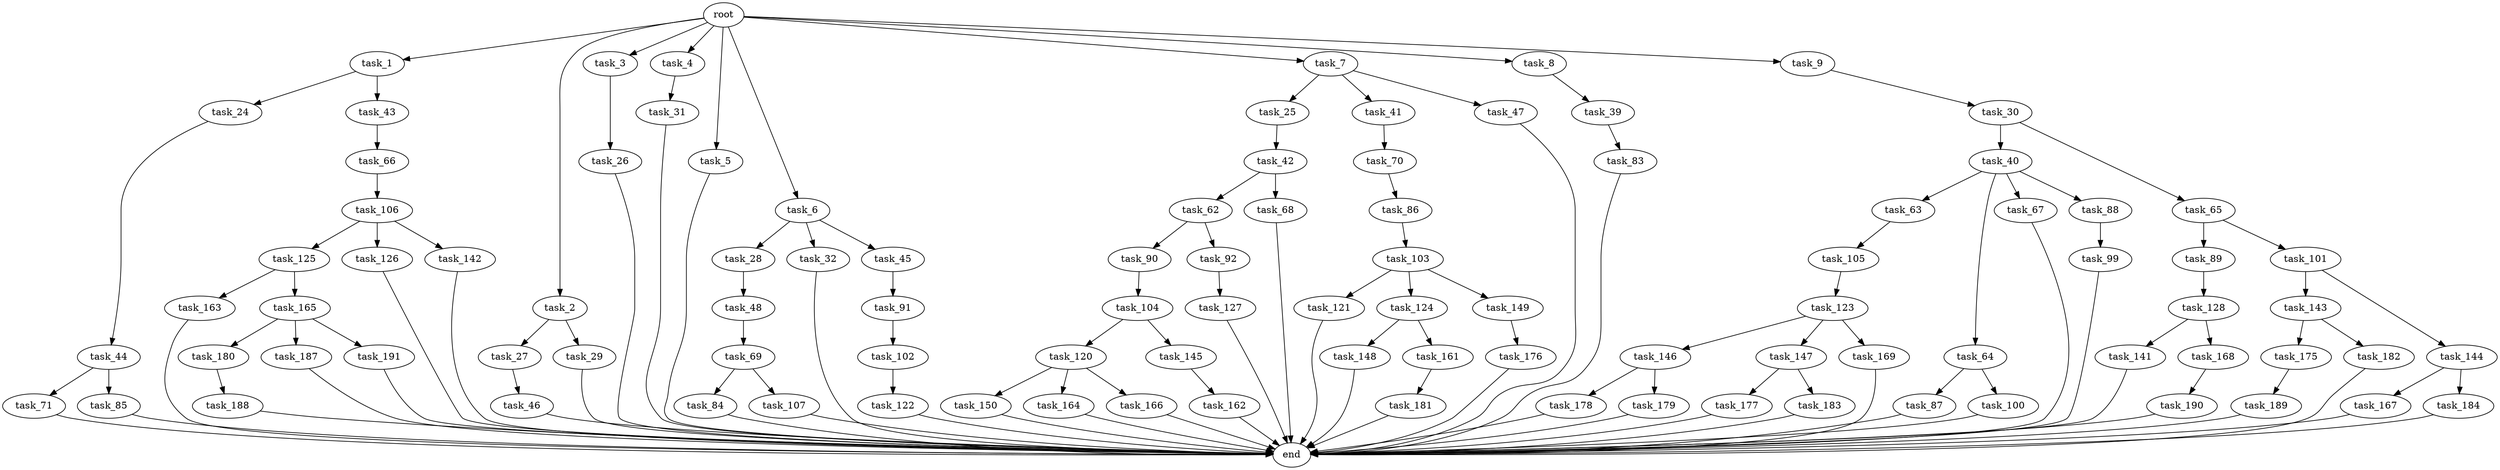 digraph G {
  root [size="0.000000"];
  task_1 [size="1024.000000"];
  task_2 [size="1024.000000"];
  task_3 [size="1024.000000"];
  task_4 [size="1024.000000"];
  task_5 [size="1024.000000"];
  task_6 [size="1024.000000"];
  task_7 [size="1024.000000"];
  task_8 [size="1024.000000"];
  task_9 [size="1024.000000"];
  task_24 [size="214748364800.000000"];
  task_25 [size="549755813888.000000"];
  task_26 [size="214748364800.000000"];
  task_27 [size="309237645312.000000"];
  task_28 [size="137438953472.000000"];
  task_29 [size="309237645312.000000"];
  task_30 [size="309237645312.000000"];
  task_31 [size="858993459200.000000"];
  task_32 [size="137438953472.000000"];
  task_39 [size="137438953472.000000"];
  task_40 [size="214748364800.000000"];
  task_41 [size="549755813888.000000"];
  task_42 [size="214748364800.000000"];
  task_43 [size="214748364800.000000"];
  task_44 [size="420906795008.000000"];
  task_45 [size="137438953472.000000"];
  task_46 [size="137438953472.000000"];
  task_47 [size="549755813888.000000"];
  task_48 [size="420906795008.000000"];
  task_62 [size="214748364800.000000"];
  task_63 [size="137438953472.000000"];
  task_64 [size="137438953472.000000"];
  task_65 [size="214748364800.000000"];
  task_66 [size="137438953472.000000"];
  task_67 [size="137438953472.000000"];
  task_68 [size="214748364800.000000"];
  task_69 [size="695784701952.000000"];
  task_70 [size="34359738368.000000"];
  task_71 [size="420906795008.000000"];
  task_83 [size="214748364800.000000"];
  task_84 [size="137438953472.000000"];
  task_85 [size="420906795008.000000"];
  task_86 [size="309237645312.000000"];
  task_87 [size="309237645312.000000"];
  task_88 [size="137438953472.000000"];
  task_89 [size="77309411328.000000"];
  task_90 [size="214748364800.000000"];
  task_91 [size="695784701952.000000"];
  task_92 [size="214748364800.000000"];
  task_99 [size="77309411328.000000"];
  task_100 [size="309237645312.000000"];
  task_101 [size="77309411328.000000"];
  task_102 [size="34359738368.000000"];
  task_103 [size="309237645312.000000"];
  task_104 [size="34359738368.000000"];
  task_105 [size="549755813888.000000"];
  task_106 [size="214748364800.000000"];
  task_107 [size="137438953472.000000"];
  task_120 [size="858993459200.000000"];
  task_121 [size="420906795008.000000"];
  task_122 [size="420906795008.000000"];
  task_123 [size="695784701952.000000"];
  task_124 [size="420906795008.000000"];
  task_125 [size="420906795008.000000"];
  task_126 [size="420906795008.000000"];
  task_127 [size="858993459200.000000"];
  task_128 [size="34359738368.000000"];
  task_141 [size="549755813888.000000"];
  task_142 [size="420906795008.000000"];
  task_143 [size="137438953472.000000"];
  task_144 [size="137438953472.000000"];
  task_145 [size="858993459200.000000"];
  task_146 [size="309237645312.000000"];
  task_147 [size="309237645312.000000"];
  task_148 [size="420906795008.000000"];
  task_149 [size="420906795008.000000"];
  task_150 [size="137438953472.000000"];
  task_161 [size="420906795008.000000"];
  task_162 [size="137438953472.000000"];
  task_163 [size="309237645312.000000"];
  task_164 [size="137438953472.000000"];
  task_165 [size="309237645312.000000"];
  task_166 [size="137438953472.000000"];
  task_167 [size="858993459200.000000"];
  task_168 [size="549755813888.000000"];
  task_169 [size="309237645312.000000"];
  task_175 [size="137438953472.000000"];
  task_176 [size="420906795008.000000"];
  task_177 [size="214748364800.000000"];
  task_178 [size="34359738368.000000"];
  task_179 [size="34359738368.000000"];
  task_180 [size="309237645312.000000"];
  task_181 [size="77309411328.000000"];
  task_182 [size="137438953472.000000"];
  task_183 [size="214748364800.000000"];
  task_184 [size="858993459200.000000"];
  task_187 [size="309237645312.000000"];
  task_188 [size="137438953472.000000"];
  task_189 [size="34359738368.000000"];
  task_190 [size="695784701952.000000"];
  task_191 [size="309237645312.000000"];
  end [size="0.000000"];

  root -> task_1 [size="1.000000"];
  root -> task_2 [size="1.000000"];
  root -> task_3 [size="1.000000"];
  root -> task_4 [size="1.000000"];
  root -> task_5 [size="1.000000"];
  root -> task_6 [size="1.000000"];
  root -> task_7 [size="1.000000"];
  root -> task_8 [size="1.000000"];
  root -> task_9 [size="1.000000"];
  task_1 -> task_24 [size="209715200.000000"];
  task_1 -> task_43 [size="209715200.000000"];
  task_2 -> task_27 [size="301989888.000000"];
  task_2 -> task_29 [size="301989888.000000"];
  task_3 -> task_26 [size="209715200.000000"];
  task_4 -> task_31 [size="838860800.000000"];
  task_5 -> end [size="1.000000"];
  task_6 -> task_28 [size="134217728.000000"];
  task_6 -> task_32 [size="134217728.000000"];
  task_6 -> task_45 [size="134217728.000000"];
  task_7 -> task_25 [size="536870912.000000"];
  task_7 -> task_41 [size="536870912.000000"];
  task_7 -> task_47 [size="536870912.000000"];
  task_8 -> task_39 [size="134217728.000000"];
  task_9 -> task_30 [size="301989888.000000"];
  task_24 -> task_44 [size="411041792.000000"];
  task_25 -> task_42 [size="209715200.000000"];
  task_26 -> end [size="1.000000"];
  task_27 -> task_46 [size="134217728.000000"];
  task_28 -> task_48 [size="411041792.000000"];
  task_29 -> end [size="1.000000"];
  task_30 -> task_40 [size="209715200.000000"];
  task_30 -> task_65 [size="209715200.000000"];
  task_31 -> end [size="1.000000"];
  task_32 -> end [size="1.000000"];
  task_39 -> task_83 [size="209715200.000000"];
  task_40 -> task_63 [size="134217728.000000"];
  task_40 -> task_64 [size="134217728.000000"];
  task_40 -> task_67 [size="134217728.000000"];
  task_40 -> task_88 [size="134217728.000000"];
  task_41 -> task_70 [size="33554432.000000"];
  task_42 -> task_62 [size="209715200.000000"];
  task_42 -> task_68 [size="209715200.000000"];
  task_43 -> task_66 [size="134217728.000000"];
  task_44 -> task_71 [size="411041792.000000"];
  task_44 -> task_85 [size="411041792.000000"];
  task_45 -> task_91 [size="679477248.000000"];
  task_46 -> end [size="1.000000"];
  task_47 -> end [size="1.000000"];
  task_48 -> task_69 [size="679477248.000000"];
  task_62 -> task_90 [size="209715200.000000"];
  task_62 -> task_92 [size="209715200.000000"];
  task_63 -> task_105 [size="536870912.000000"];
  task_64 -> task_87 [size="301989888.000000"];
  task_64 -> task_100 [size="301989888.000000"];
  task_65 -> task_89 [size="75497472.000000"];
  task_65 -> task_101 [size="75497472.000000"];
  task_66 -> task_106 [size="209715200.000000"];
  task_67 -> end [size="1.000000"];
  task_68 -> end [size="1.000000"];
  task_69 -> task_84 [size="134217728.000000"];
  task_69 -> task_107 [size="134217728.000000"];
  task_70 -> task_86 [size="301989888.000000"];
  task_71 -> end [size="1.000000"];
  task_83 -> end [size="1.000000"];
  task_84 -> end [size="1.000000"];
  task_85 -> end [size="1.000000"];
  task_86 -> task_103 [size="301989888.000000"];
  task_87 -> end [size="1.000000"];
  task_88 -> task_99 [size="75497472.000000"];
  task_89 -> task_128 [size="33554432.000000"];
  task_90 -> task_104 [size="33554432.000000"];
  task_91 -> task_102 [size="33554432.000000"];
  task_92 -> task_127 [size="838860800.000000"];
  task_99 -> end [size="1.000000"];
  task_100 -> end [size="1.000000"];
  task_101 -> task_143 [size="134217728.000000"];
  task_101 -> task_144 [size="134217728.000000"];
  task_102 -> task_122 [size="411041792.000000"];
  task_103 -> task_121 [size="411041792.000000"];
  task_103 -> task_124 [size="411041792.000000"];
  task_103 -> task_149 [size="411041792.000000"];
  task_104 -> task_120 [size="838860800.000000"];
  task_104 -> task_145 [size="838860800.000000"];
  task_105 -> task_123 [size="679477248.000000"];
  task_106 -> task_125 [size="411041792.000000"];
  task_106 -> task_126 [size="411041792.000000"];
  task_106 -> task_142 [size="411041792.000000"];
  task_107 -> end [size="1.000000"];
  task_120 -> task_150 [size="134217728.000000"];
  task_120 -> task_164 [size="134217728.000000"];
  task_120 -> task_166 [size="134217728.000000"];
  task_121 -> end [size="1.000000"];
  task_122 -> end [size="1.000000"];
  task_123 -> task_146 [size="301989888.000000"];
  task_123 -> task_147 [size="301989888.000000"];
  task_123 -> task_169 [size="301989888.000000"];
  task_124 -> task_148 [size="411041792.000000"];
  task_124 -> task_161 [size="411041792.000000"];
  task_125 -> task_163 [size="301989888.000000"];
  task_125 -> task_165 [size="301989888.000000"];
  task_126 -> end [size="1.000000"];
  task_127 -> end [size="1.000000"];
  task_128 -> task_141 [size="536870912.000000"];
  task_128 -> task_168 [size="536870912.000000"];
  task_141 -> end [size="1.000000"];
  task_142 -> end [size="1.000000"];
  task_143 -> task_175 [size="134217728.000000"];
  task_143 -> task_182 [size="134217728.000000"];
  task_144 -> task_167 [size="838860800.000000"];
  task_144 -> task_184 [size="838860800.000000"];
  task_145 -> task_162 [size="134217728.000000"];
  task_146 -> task_178 [size="33554432.000000"];
  task_146 -> task_179 [size="33554432.000000"];
  task_147 -> task_177 [size="209715200.000000"];
  task_147 -> task_183 [size="209715200.000000"];
  task_148 -> end [size="1.000000"];
  task_149 -> task_176 [size="411041792.000000"];
  task_150 -> end [size="1.000000"];
  task_161 -> task_181 [size="75497472.000000"];
  task_162 -> end [size="1.000000"];
  task_163 -> end [size="1.000000"];
  task_164 -> end [size="1.000000"];
  task_165 -> task_180 [size="301989888.000000"];
  task_165 -> task_187 [size="301989888.000000"];
  task_165 -> task_191 [size="301989888.000000"];
  task_166 -> end [size="1.000000"];
  task_167 -> end [size="1.000000"];
  task_168 -> task_190 [size="679477248.000000"];
  task_169 -> end [size="1.000000"];
  task_175 -> task_189 [size="33554432.000000"];
  task_176 -> end [size="1.000000"];
  task_177 -> end [size="1.000000"];
  task_178 -> end [size="1.000000"];
  task_179 -> end [size="1.000000"];
  task_180 -> task_188 [size="134217728.000000"];
  task_181 -> end [size="1.000000"];
  task_182 -> end [size="1.000000"];
  task_183 -> end [size="1.000000"];
  task_184 -> end [size="1.000000"];
  task_187 -> end [size="1.000000"];
  task_188 -> end [size="1.000000"];
  task_189 -> end [size="1.000000"];
  task_190 -> end [size="1.000000"];
  task_191 -> end [size="1.000000"];
}

